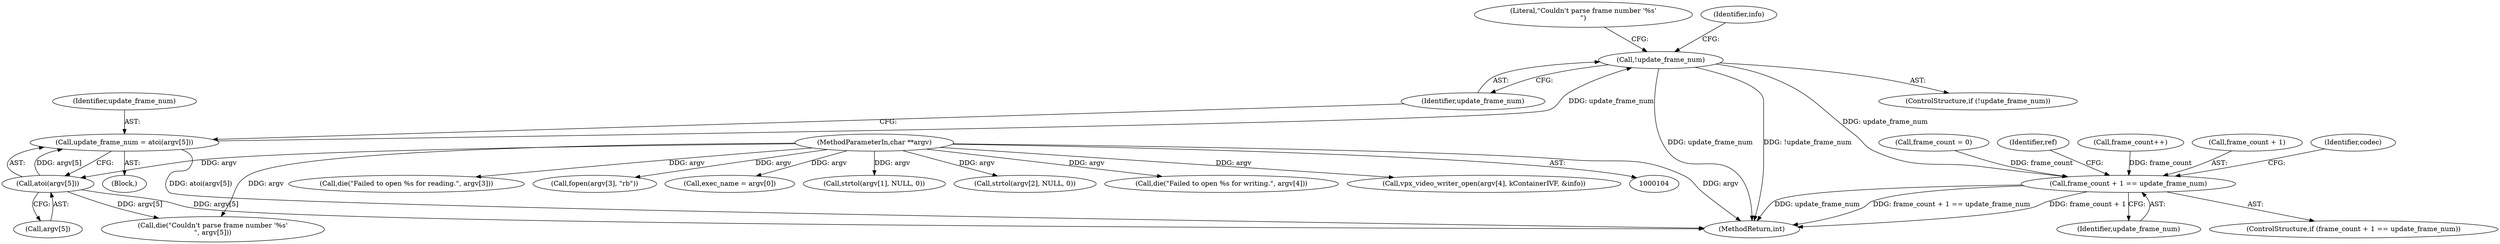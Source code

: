 digraph "0_Android_5a9753fca56f0eeb9f61e342b2fccffc364f9426_23@API" {
"1000174" [label="(Call,!update_frame_num)"];
"1000167" [label="(Call,update_frame_num = atoi(argv[5]))"];
"1000169" [label="(Call,atoi(argv[5]))"];
"1000106" [label="(MethodParameterIn,char **argv)"];
"1000383" [label="(Call,frame_count + 1 == update_frame_num)"];
"1000359" [label="(Call,die(\"Failed to open %s for reading.\", argv[3]))"];
"1000176" [label="(Call,die(\"Couldn't parse frame number '%s'\n\", argv[5]))"];
"1000177" [label="(Literal,\"Couldn't parse frame number '%s'\n\")"];
"1000450" [label="(MethodReturn,int)"];
"1000354" [label="(Call,fopen(argv[3], \"rb\"))"];
"1000119" [label="(Call,frame_count = 0)"];
"1000167" [label="(Call,update_frame_num = atoi(argv[5]))"];
"1000383" [label="(Call,frame_count + 1 == update_frame_num)"];
"1000170" [label="(Call,argv[5])"];
"1000183" [label="(Identifier,info)"];
"1000387" [label="(Identifier,update_frame_num)"];
"1000169" [label="(Call,atoi(argv[5]))"];
"1000392" [label="(Identifier,ref)"];
"1000174" [label="(Call,!update_frame_num)"];
"1000147" [label="(Call,exec_name = argv[0])"];
"1000192" [label="(Call,strtol(argv[1], NULL, 0))"];
"1000168" [label="(Identifier,update_frame_num)"];
"1000106" [label="(MethodParameterIn,char **argv)"];
"1000175" [label="(Identifier,update_frame_num)"];
"1000202" [label="(Call,strtol(argv[2], NULL, 0))"];
"1000416" [label="(Call,frame_count++)"];
"1000173" [label="(ControlStructure,if (!update_frame_num))"];
"1000384" [label="(Call,frame_count + 1)"];
"1000345" [label="(Call,die(\"Failed to open %s for writing.\", argv[4]))"];
"1000335" [label="(Call,vpx_video_writer_open(argv[4], kContainerIVF, &info))"];
"1000413" [label="(Identifier,codec)"];
"1000107" [label="(Block,)"];
"1000382" [label="(ControlStructure,if (frame_count + 1 == update_frame_num))"];
"1000174" -> "1000173"  [label="AST: "];
"1000174" -> "1000175"  [label="CFG: "];
"1000175" -> "1000174"  [label="AST: "];
"1000177" -> "1000174"  [label="CFG: "];
"1000183" -> "1000174"  [label="CFG: "];
"1000174" -> "1000450"  [label="DDG: !update_frame_num"];
"1000174" -> "1000450"  [label="DDG: update_frame_num"];
"1000167" -> "1000174"  [label="DDG: update_frame_num"];
"1000174" -> "1000383"  [label="DDG: update_frame_num"];
"1000167" -> "1000107"  [label="AST: "];
"1000167" -> "1000169"  [label="CFG: "];
"1000168" -> "1000167"  [label="AST: "];
"1000169" -> "1000167"  [label="AST: "];
"1000175" -> "1000167"  [label="CFG: "];
"1000167" -> "1000450"  [label="DDG: atoi(argv[5])"];
"1000169" -> "1000167"  [label="DDG: argv[5]"];
"1000169" -> "1000170"  [label="CFG: "];
"1000170" -> "1000169"  [label="AST: "];
"1000169" -> "1000450"  [label="DDG: argv[5]"];
"1000106" -> "1000169"  [label="DDG: argv"];
"1000169" -> "1000176"  [label="DDG: argv[5]"];
"1000106" -> "1000104"  [label="AST: "];
"1000106" -> "1000450"  [label="DDG: argv"];
"1000106" -> "1000147"  [label="DDG: argv"];
"1000106" -> "1000176"  [label="DDG: argv"];
"1000106" -> "1000192"  [label="DDG: argv"];
"1000106" -> "1000202"  [label="DDG: argv"];
"1000106" -> "1000335"  [label="DDG: argv"];
"1000106" -> "1000345"  [label="DDG: argv"];
"1000106" -> "1000354"  [label="DDG: argv"];
"1000106" -> "1000359"  [label="DDG: argv"];
"1000383" -> "1000382"  [label="AST: "];
"1000383" -> "1000387"  [label="CFG: "];
"1000384" -> "1000383"  [label="AST: "];
"1000387" -> "1000383"  [label="AST: "];
"1000392" -> "1000383"  [label="CFG: "];
"1000413" -> "1000383"  [label="CFG: "];
"1000383" -> "1000450"  [label="DDG: frame_count + 1 == update_frame_num"];
"1000383" -> "1000450"  [label="DDG: frame_count + 1"];
"1000383" -> "1000450"  [label="DDG: update_frame_num"];
"1000416" -> "1000383"  [label="DDG: frame_count"];
"1000119" -> "1000383"  [label="DDG: frame_count"];
}
